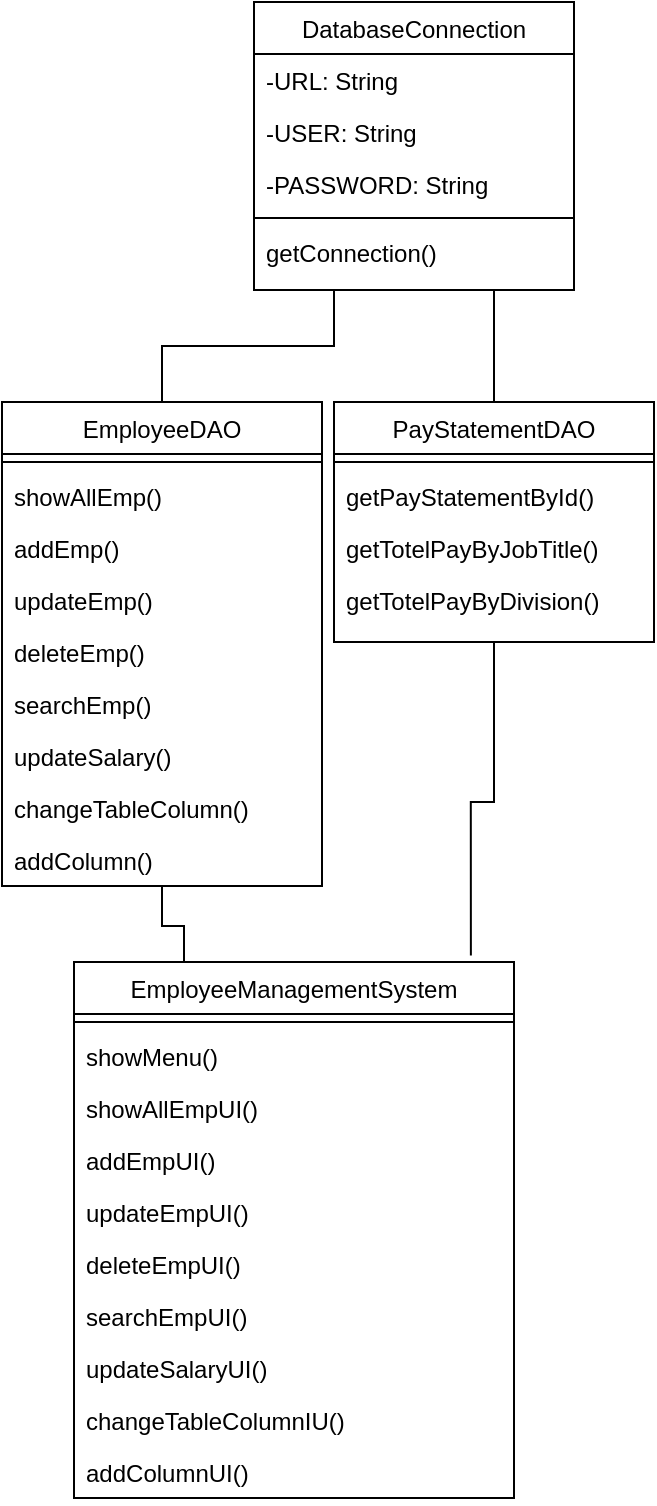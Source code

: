 <mxfile version="24.6.5" type="github">
  <diagram id="C5RBs43oDa-KdzZeNtuy" name="Page-1">
    <mxGraphModel dx="658" dy="1541" grid="1" gridSize="10" guides="1" tooltips="1" connect="1" arrows="1" fold="1" page="1" pageScale="1" pageWidth="827" pageHeight="1169" math="0" shadow="0">
      <root>
        <mxCell id="WIyWlLk6GJQsqaUBKTNV-0" />
        <mxCell id="WIyWlLk6GJQsqaUBKTNV-1" parent="WIyWlLk6GJQsqaUBKTNV-0" />
        <mxCell id="AhQCmia05qZnpwj6XjRJ-30" style="edgeStyle=orthogonalEdgeStyle;rounded=0;orthogonalLoop=1;jettySize=auto;html=1;entryX=0.25;entryY=0;entryDx=0;entryDy=0;endArrow=none;endFill=0;" parent="WIyWlLk6GJQsqaUBKTNV-1" source="zkfFHV4jXpPFQw0GAbJ--6" target="AhQCmia05qZnpwj6XjRJ-11" edge="1">
          <mxGeometry relative="1" as="geometry" />
        </mxCell>
        <mxCell id="AhQCmia05qZnpwj6XjRJ-41" style="edgeStyle=orthogonalEdgeStyle;rounded=0;orthogonalLoop=1;jettySize=auto;html=1;entryX=0.25;entryY=1;entryDx=0;entryDy=0;endArrow=none;endFill=0;startArrow=none;startFill=0;" parent="WIyWlLk6GJQsqaUBKTNV-1" source="zkfFHV4jXpPFQw0GAbJ--6" target="AhQCmia05qZnpwj6XjRJ-16" edge="1">
          <mxGeometry relative="1" as="geometry">
            <mxPoint x="300" y="160" as="targetPoint" />
          </mxGeometry>
        </mxCell>
        <mxCell id="zkfFHV4jXpPFQw0GAbJ--6" value="EmployeeDAO" style="swimlane;fontStyle=0;align=center;verticalAlign=top;childLayout=stackLayout;horizontal=1;startSize=26;horizontalStack=0;resizeParent=1;resizeLast=0;collapsible=1;marginBottom=0;rounded=0;shadow=0;strokeWidth=1;" parent="WIyWlLk6GJQsqaUBKTNV-1" vertex="1">
          <mxGeometry x="254" y="270" width="160" height="242" as="geometry">
            <mxRectangle x="130" y="380" width="160" height="26" as="alternateBounds" />
          </mxGeometry>
        </mxCell>
        <mxCell id="zkfFHV4jXpPFQw0GAbJ--9" value="" style="line;html=1;strokeWidth=1;align=left;verticalAlign=middle;spacingTop=-1;spacingLeft=3;spacingRight=3;rotatable=0;labelPosition=right;points=[];portConstraint=eastwest;" parent="zkfFHV4jXpPFQw0GAbJ--6" vertex="1">
          <mxGeometry y="26" width="160" height="8" as="geometry" />
        </mxCell>
        <mxCell id="wzG43W8-aHaL-wqCmNOQ-0" value="showAllEmp()" style="text;align=left;verticalAlign=top;spacingLeft=4;spacingRight=4;overflow=hidden;rotatable=0;points=[[0,0.5],[1,0.5]];portConstraint=eastwest;" vertex="1" parent="zkfFHV4jXpPFQw0GAbJ--6">
          <mxGeometry y="34" width="160" height="26" as="geometry" />
        </mxCell>
        <mxCell id="AhQCmia05qZnpwj6XjRJ-0" value="addEmp()" style="text;align=left;verticalAlign=top;spacingLeft=4;spacingRight=4;overflow=hidden;rotatable=0;points=[[0,0.5],[1,0.5]];portConstraint=eastwest;" parent="zkfFHV4jXpPFQw0GAbJ--6" vertex="1">
          <mxGeometry y="60" width="160" height="26" as="geometry" />
        </mxCell>
        <mxCell id="AhQCmia05qZnpwj6XjRJ-1" value="updateEmp()" style="text;align=left;verticalAlign=top;spacingLeft=4;spacingRight=4;overflow=hidden;rotatable=0;points=[[0,0.5],[1,0.5]];portConstraint=eastwest;" parent="zkfFHV4jXpPFQw0GAbJ--6" vertex="1">
          <mxGeometry y="86" width="160" height="26" as="geometry" />
        </mxCell>
        <mxCell id="AhQCmia05qZnpwj6XjRJ-2" value="deleteEmp()" style="text;align=left;verticalAlign=top;spacingLeft=4;spacingRight=4;overflow=hidden;rotatable=0;points=[[0,0.5],[1,0.5]];portConstraint=eastwest;" parent="zkfFHV4jXpPFQw0GAbJ--6" vertex="1">
          <mxGeometry y="112" width="160" height="26" as="geometry" />
        </mxCell>
        <mxCell id="AhQCmia05qZnpwj6XjRJ-3" value="searchEmp()" style="text;align=left;verticalAlign=top;spacingLeft=4;spacingRight=4;overflow=hidden;rotatable=0;points=[[0,0.5],[1,0.5]];portConstraint=eastwest;" parent="zkfFHV4jXpPFQw0GAbJ--6" vertex="1">
          <mxGeometry y="138" width="160" height="26" as="geometry" />
        </mxCell>
        <mxCell id="AhQCmia05qZnpwj6XjRJ-10" value="updateSalary()" style="text;align=left;verticalAlign=top;spacingLeft=4;spacingRight=4;overflow=hidden;rotatable=0;points=[[0,0.5],[1,0.5]];portConstraint=eastwest;" parent="zkfFHV4jXpPFQw0GAbJ--6" vertex="1">
          <mxGeometry y="164" width="160" height="26" as="geometry" />
        </mxCell>
        <mxCell id="Oz-Pz_tvyyE3cNGi6VXL-0" value="changeTableColumn()" style="text;align=left;verticalAlign=top;spacingLeft=4;spacingRight=4;overflow=hidden;rotatable=0;points=[[0,0.5],[1,0.5]];portConstraint=eastwest;" parent="zkfFHV4jXpPFQw0GAbJ--6" vertex="1">
          <mxGeometry y="190" width="160" height="26" as="geometry" />
        </mxCell>
        <mxCell id="AhQCmia05qZnpwj6XjRJ-9" value="addColumn()" style="text;align=left;verticalAlign=top;spacingLeft=4;spacingRight=4;overflow=hidden;rotatable=0;points=[[0,0.5],[1,0.5]];portConstraint=eastwest;" parent="zkfFHV4jXpPFQw0GAbJ--6" vertex="1">
          <mxGeometry y="216" width="160" height="26" as="geometry" />
        </mxCell>
        <mxCell id="AhQCmia05qZnpwj6XjRJ-27" style="edgeStyle=orthogonalEdgeStyle;rounded=0;orthogonalLoop=1;jettySize=auto;html=1;endArrow=none;endFill=0;entryX=0.902;entryY=-0.012;entryDx=0;entryDy=0;entryPerimeter=0;" parent="WIyWlLk6GJQsqaUBKTNV-1" source="zkfFHV4jXpPFQw0GAbJ--13" target="AhQCmia05qZnpwj6XjRJ-11" edge="1">
          <mxGeometry relative="1" as="geometry" />
        </mxCell>
        <mxCell id="AhQCmia05qZnpwj6XjRJ-42" style="edgeStyle=orthogonalEdgeStyle;rounded=0;orthogonalLoop=1;jettySize=auto;html=1;entryX=0.75;entryY=1;entryDx=0;entryDy=0;endArrow=none;endFill=0;startArrow=none;startFill=0;" parent="WIyWlLk6GJQsqaUBKTNV-1" source="zkfFHV4jXpPFQw0GAbJ--13" target="AhQCmia05qZnpwj6XjRJ-16" edge="1">
          <mxGeometry relative="1" as="geometry" />
        </mxCell>
        <mxCell id="zkfFHV4jXpPFQw0GAbJ--13" value="PayStatementDAO" style="swimlane;fontStyle=0;align=center;verticalAlign=top;childLayout=stackLayout;horizontal=1;startSize=26;horizontalStack=0;resizeParent=1;resizeLast=0;collapsible=1;marginBottom=0;rounded=0;shadow=0;strokeWidth=1;" parent="WIyWlLk6GJQsqaUBKTNV-1" vertex="1">
          <mxGeometry x="420" y="270" width="160" height="120" as="geometry">
            <mxRectangle x="340" y="380" width="170" height="26" as="alternateBounds" />
          </mxGeometry>
        </mxCell>
        <mxCell id="zkfFHV4jXpPFQw0GAbJ--15" value="" style="line;html=1;strokeWidth=1;align=left;verticalAlign=middle;spacingTop=-1;spacingLeft=3;spacingRight=3;rotatable=0;labelPosition=right;points=[];portConstraint=eastwest;" parent="zkfFHV4jXpPFQw0GAbJ--13" vertex="1">
          <mxGeometry y="26" width="160" height="8" as="geometry" />
        </mxCell>
        <mxCell id="AhQCmia05qZnpwj6XjRJ-5" value="getPayStatementById()" style="text;align=left;verticalAlign=top;spacingLeft=4;spacingRight=4;overflow=hidden;rotatable=0;points=[[0,0.5],[1,0.5]];portConstraint=eastwest;" parent="zkfFHV4jXpPFQw0GAbJ--13" vertex="1">
          <mxGeometry y="34" width="160" height="26" as="geometry" />
        </mxCell>
        <mxCell id="AhQCmia05qZnpwj6XjRJ-6" value="getTotelPayByJobTitle()" style="text;align=left;verticalAlign=top;spacingLeft=4;spacingRight=4;overflow=hidden;rotatable=0;points=[[0,0.5],[1,0.5]];portConstraint=eastwest;" parent="zkfFHV4jXpPFQw0GAbJ--13" vertex="1">
          <mxGeometry y="60" width="160" height="26" as="geometry" />
        </mxCell>
        <mxCell id="AhQCmia05qZnpwj6XjRJ-7" value="getTotelPayByDivision()" style="text;align=left;verticalAlign=top;spacingLeft=4;spacingRight=4;overflow=hidden;rotatable=0;points=[[0,0.5],[1,0.5]];portConstraint=eastwest;" parent="zkfFHV4jXpPFQw0GAbJ--13" vertex="1">
          <mxGeometry y="86" width="160" height="26" as="geometry" />
        </mxCell>
        <mxCell id="AhQCmia05qZnpwj6XjRJ-11" value="EmployeeManagementSystem" style="swimlane;fontStyle=0;align=center;verticalAlign=top;childLayout=stackLayout;horizontal=1;startSize=26;horizontalStack=0;resizeParent=1;resizeLast=0;collapsible=1;marginBottom=0;rounded=0;shadow=0;strokeWidth=1;" parent="WIyWlLk6GJQsqaUBKTNV-1" vertex="1">
          <mxGeometry x="290" y="550" width="220" height="268" as="geometry">
            <mxRectangle x="340" y="380" width="170" height="26" as="alternateBounds" />
          </mxGeometry>
        </mxCell>
        <mxCell id="AhQCmia05qZnpwj6XjRJ-12" value="" style="line;html=1;strokeWidth=1;align=left;verticalAlign=middle;spacingTop=-1;spacingLeft=3;spacingRight=3;rotatable=0;labelPosition=right;points=[];portConstraint=eastwest;" parent="AhQCmia05qZnpwj6XjRJ-11" vertex="1">
          <mxGeometry y="26" width="220" height="8" as="geometry" />
        </mxCell>
        <mxCell id="AhQCmia05qZnpwj6XjRJ-25" value="showMenu()" style="text;align=left;verticalAlign=top;spacingLeft=4;spacingRight=4;overflow=hidden;rotatable=0;points=[[0,0.5],[1,0.5]];portConstraint=eastwest;" parent="AhQCmia05qZnpwj6XjRJ-11" vertex="1">
          <mxGeometry y="34" width="220" height="26" as="geometry" />
        </mxCell>
        <mxCell id="wzG43W8-aHaL-wqCmNOQ-1" value="showAllEmpUI()" style="text;align=left;verticalAlign=top;spacingLeft=4;spacingRight=4;overflow=hidden;rotatable=0;points=[[0,0.5],[1,0.5]];portConstraint=eastwest;" vertex="1" parent="AhQCmia05qZnpwj6XjRJ-11">
          <mxGeometry y="60" width="220" height="26" as="geometry" />
        </mxCell>
        <mxCell id="E92chik7sLoNUpoqtJa6-25" value="addEmpUI()" style="text;align=left;verticalAlign=top;spacingLeft=4;spacingRight=4;overflow=hidden;rotatable=0;points=[[0,0.5],[1,0.5]];portConstraint=eastwest;" parent="AhQCmia05qZnpwj6XjRJ-11" vertex="1">
          <mxGeometry y="86" width="220" height="26" as="geometry" />
        </mxCell>
        <mxCell id="E92chik7sLoNUpoqtJa6-26" value="updateEmpUI()" style="text;align=left;verticalAlign=top;spacingLeft=4;spacingRight=4;overflow=hidden;rotatable=0;points=[[0,0.5],[1,0.5]];portConstraint=eastwest;" parent="AhQCmia05qZnpwj6XjRJ-11" vertex="1">
          <mxGeometry y="112" width="220" height="26" as="geometry" />
        </mxCell>
        <mxCell id="E92chik7sLoNUpoqtJa6-27" value="deleteEmpUI()" style="text;align=left;verticalAlign=top;spacingLeft=4;spacingRight=4;overflow=hidden;rotatable=0;points=[[0,0.5],[1,0.5]];portConstraint=eastwest;" parent="AhQCmia05qZnpwj6XjRJ-11" vertex="1">
          <mxGeometry y="138" width="220" height="26" as="geometry" />
        </mxCell>
        <mxCell id="E92chik7sLoNUpoqtJa6-28" value="searchEmpUI()" style="text;align=left;verticalAlign=top;spacingLeft=4;spacingRight=4;overflow=hidden;rotatable=0;points=[[0,0.5],[1,0.5]];portConstraint=eastwest;" parent="AhQCmia05qZnpwj6XjRJ-11" vertex="1">
          <mxGeometry y="164" width="220" height="26" as="geometry" />
        </mxCell>
        <mxCell id="E92chik7sLoNUpoqtJa6-30" value="updateSalaryUI()" style="text;align=left;verticalAlign=top;spacingLeft=4;spacingRight=4;overflow=hidden;rotatable=0;points=[[0,0.5],[1,0.5]];portConstraint=eastwest;" parent="AhQCmia05qZnpwj6XjRJ-11" vertex="1">
          <mxGeometry y="190" width="220" height="26" as="geometry" />
        </mxCell>
        <mxCell id="Oz-Pz_tvyyE3cNGi6VXL-1" value="changeTableColumnIU()" style="text;align=left;verticalAlign=top;spacingLeft=4;spacingRight=4;overflow=hidden;rotatable=0;points=[[0,0.5],[1,0.5]];portConstraint=eastwest;" parent="AhQCmia05qZnpwj6XjRJ-11" vertex="1">
          <mxGeometry y="216" width="220" height="26" as="geometry" />
        </mxCell>
        <mxCell id="E92chik7sLoNUpoqtJa6-29" value="addColumnUI()" style="text;align=left;verticalAlign=top;spacingLeft=4;spacingRight=4;overflow=hidden;rotatable=0;points=[[0,0.5],[1,0.5]];portConstraint=eastwest;" parent="AhQCmia05qZnpwj6XjRJ-11" vertex="1">
          <mxGeometry y="242" width="220" height="26" as="geometry" />
        </mxCell>
        <mxCell id="AhQCmia05qZnpwj6XjRJ-16" value="DatabaseConnection" style="swimlane;fontStyle=0;align=center;verticalAlign=top;childLayout=stackLayout;horizontal=1;startSize=26;horizontalStack=0;resizeParent=1;resizeLast=0;collapsible=1;marginBottom=0;rounded=0;shadow=0;strokeWidth=1;" parent="WIyWlLk6GJQsqaUBKTNV-1" vertex="1">
          <mxGeometry x="380" y="70" width="160" height="144" as="geometry">
            <mxRectangle x="340" y="380" width="170" height="26" as="alternateBounds" />
          </mxGeometry>
        </mxCell>
        <mxCell id="AhQCmia05qZnpwj6XjRJ-21" value="-URL: String" style="text;align=left;verticalAlign=top;spacingLeft=4;spacingRight=4;overflow=hidden;rotatable=0;points=[[0,0.5],[1,0.5]];portConstraint=eastwest;" parent="AhQCmia05qZnpwj6XjRJ-16" vertex="1">
          <mxGeometry y="26" width="160" height="26" as="geometry" />
        </mxCell>
        <mxCell id="AhQCmia05qZnpwj6XjRJ-22" value="-USER: String" style="text;align=left;verticalAlign=top;spacingLeft=4;spacingRight=4;overflow=hidden;rotatable=0;points=[[0,0.5],[1,0.5]];portConstraint=eastwest;" parent="AhQCmia05qZnpwj6XjRJ-16" vertex="1">
          <mxGeometry y="52" width="160" height="26" as="geometry" />
        </mxCell>
        <mxCell id="AhQCmia05qZnpwj6XjRJ-23" value="-PASSWORD: String" style="text;align=left;verticalAlign=top;spacingLeft=4;spacingRight=4;overflow=hidden;rotatable=0;points=[[0,0.5],[1,0.5]];portConstraint=eastwest;" parent="AhQCmia05qZnpwj6XjRJ-16" vertex="1">
          <mxGeometry y="78" width="160" height="26" as="geometry" />
        </mxCell>
        <mxCell id="AhQCmia05qZnpwj6XjRJ-17" value="" style="line;html=1;strokeWidth=1;align=left;verticalAlign=middle;spacingTop=-1;spacingLeft=3;spacingRight=3;rotatable=0;labelPosition=right;points=[];portConstraint=eastwest;" parent="AhQCmia05qZnpwj6XjRJ-16" vertex="1">
          <mxGeometry y="104" width="160" height="8" as="geometry" />
        </mxCell>
        <mxCell id="AhQCmia05qZnpwj6XjRJ-24" value="getConnection()" style="text;align=left;verticalAlign=top;spacingLeft=4;spacingRight=4;overflow=hidden;rotatable=0;points=[[0,0.5],[1,0.5]];portConstraint=eastwest;" parent="AhQCmia05qZnpwj6XjRJ-16" vertex="1">
          <mxGeometry y="112" width="160" height="26" as="geometry" />
        </mxCell>
      </root>
    </mxGraphModel>
  </diagram>
</mxfile>
